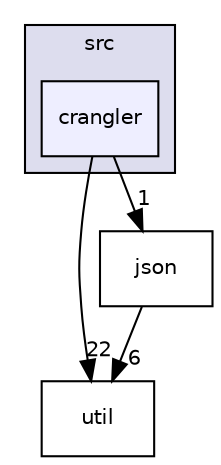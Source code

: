 digraph "/home/runner/work/cbmc-documentation/cbmc-documentation/src/crangler" {
  bgcolor=transparent;
  compound=true
  node [ fontsize="10", fontname="Helvetica"];
  edge [ labelfontsize="10", labelfontname="Helvetica"];
  subgraph clusterdir_68267d1309a1af8e8297ef4c3efbcdba {
    graph [ bgcolor="#ddddee", pencolor="black", label="src" fontname="Helvetica", fontsize="10", URL="dir_68267d1309a1af8e8297ef4c3efbcdba.html"]
  dir_da802c983406fb26f369155f623f1f7c [shape=box, label="crangler", style="filled", fillcolor="#eeeeff", pencolor="black", URL="dir_da802c983406fb26f369155f623f1f7c.html"];
  }
  dir_b7878ad5ecbf2506f4125b9d34c97e45 [shape=box label="util" URL="dir_b7878ad5ecbf2506f4125b9d34c97e45.html"];
  dir_da4c9dd239018fe26269ba2e1cf7c9a1 [shape=box label="json" URL="dir_da4c9dd239018fe26269ba2e1cf7c9a1.html"];
  dir_da4c9dd239018fe26269ba2e1cf7c9a1->dir_b7878ad5ecbf2506f4125b9d34c97e45 [headlabel="6", labeldistance=1.5 headhref="dir_000029_000036.html"];
  dir_da802c983406fb26f369155f623f1f7c->dir_b7878ad5ecbf2506f4125b9d34c97e45 [headlabel="22", labeldistance=1.5 headhref="dir_000042_000036.html"];
  dir_da802c983406fb26f369155f623f1f7c->dir_da4c9dd239018fe26269ba2e1cf7c9a1 [headlabel="1", labeldistance=1.5 headhref="dir_000042_000029.html"];
}
